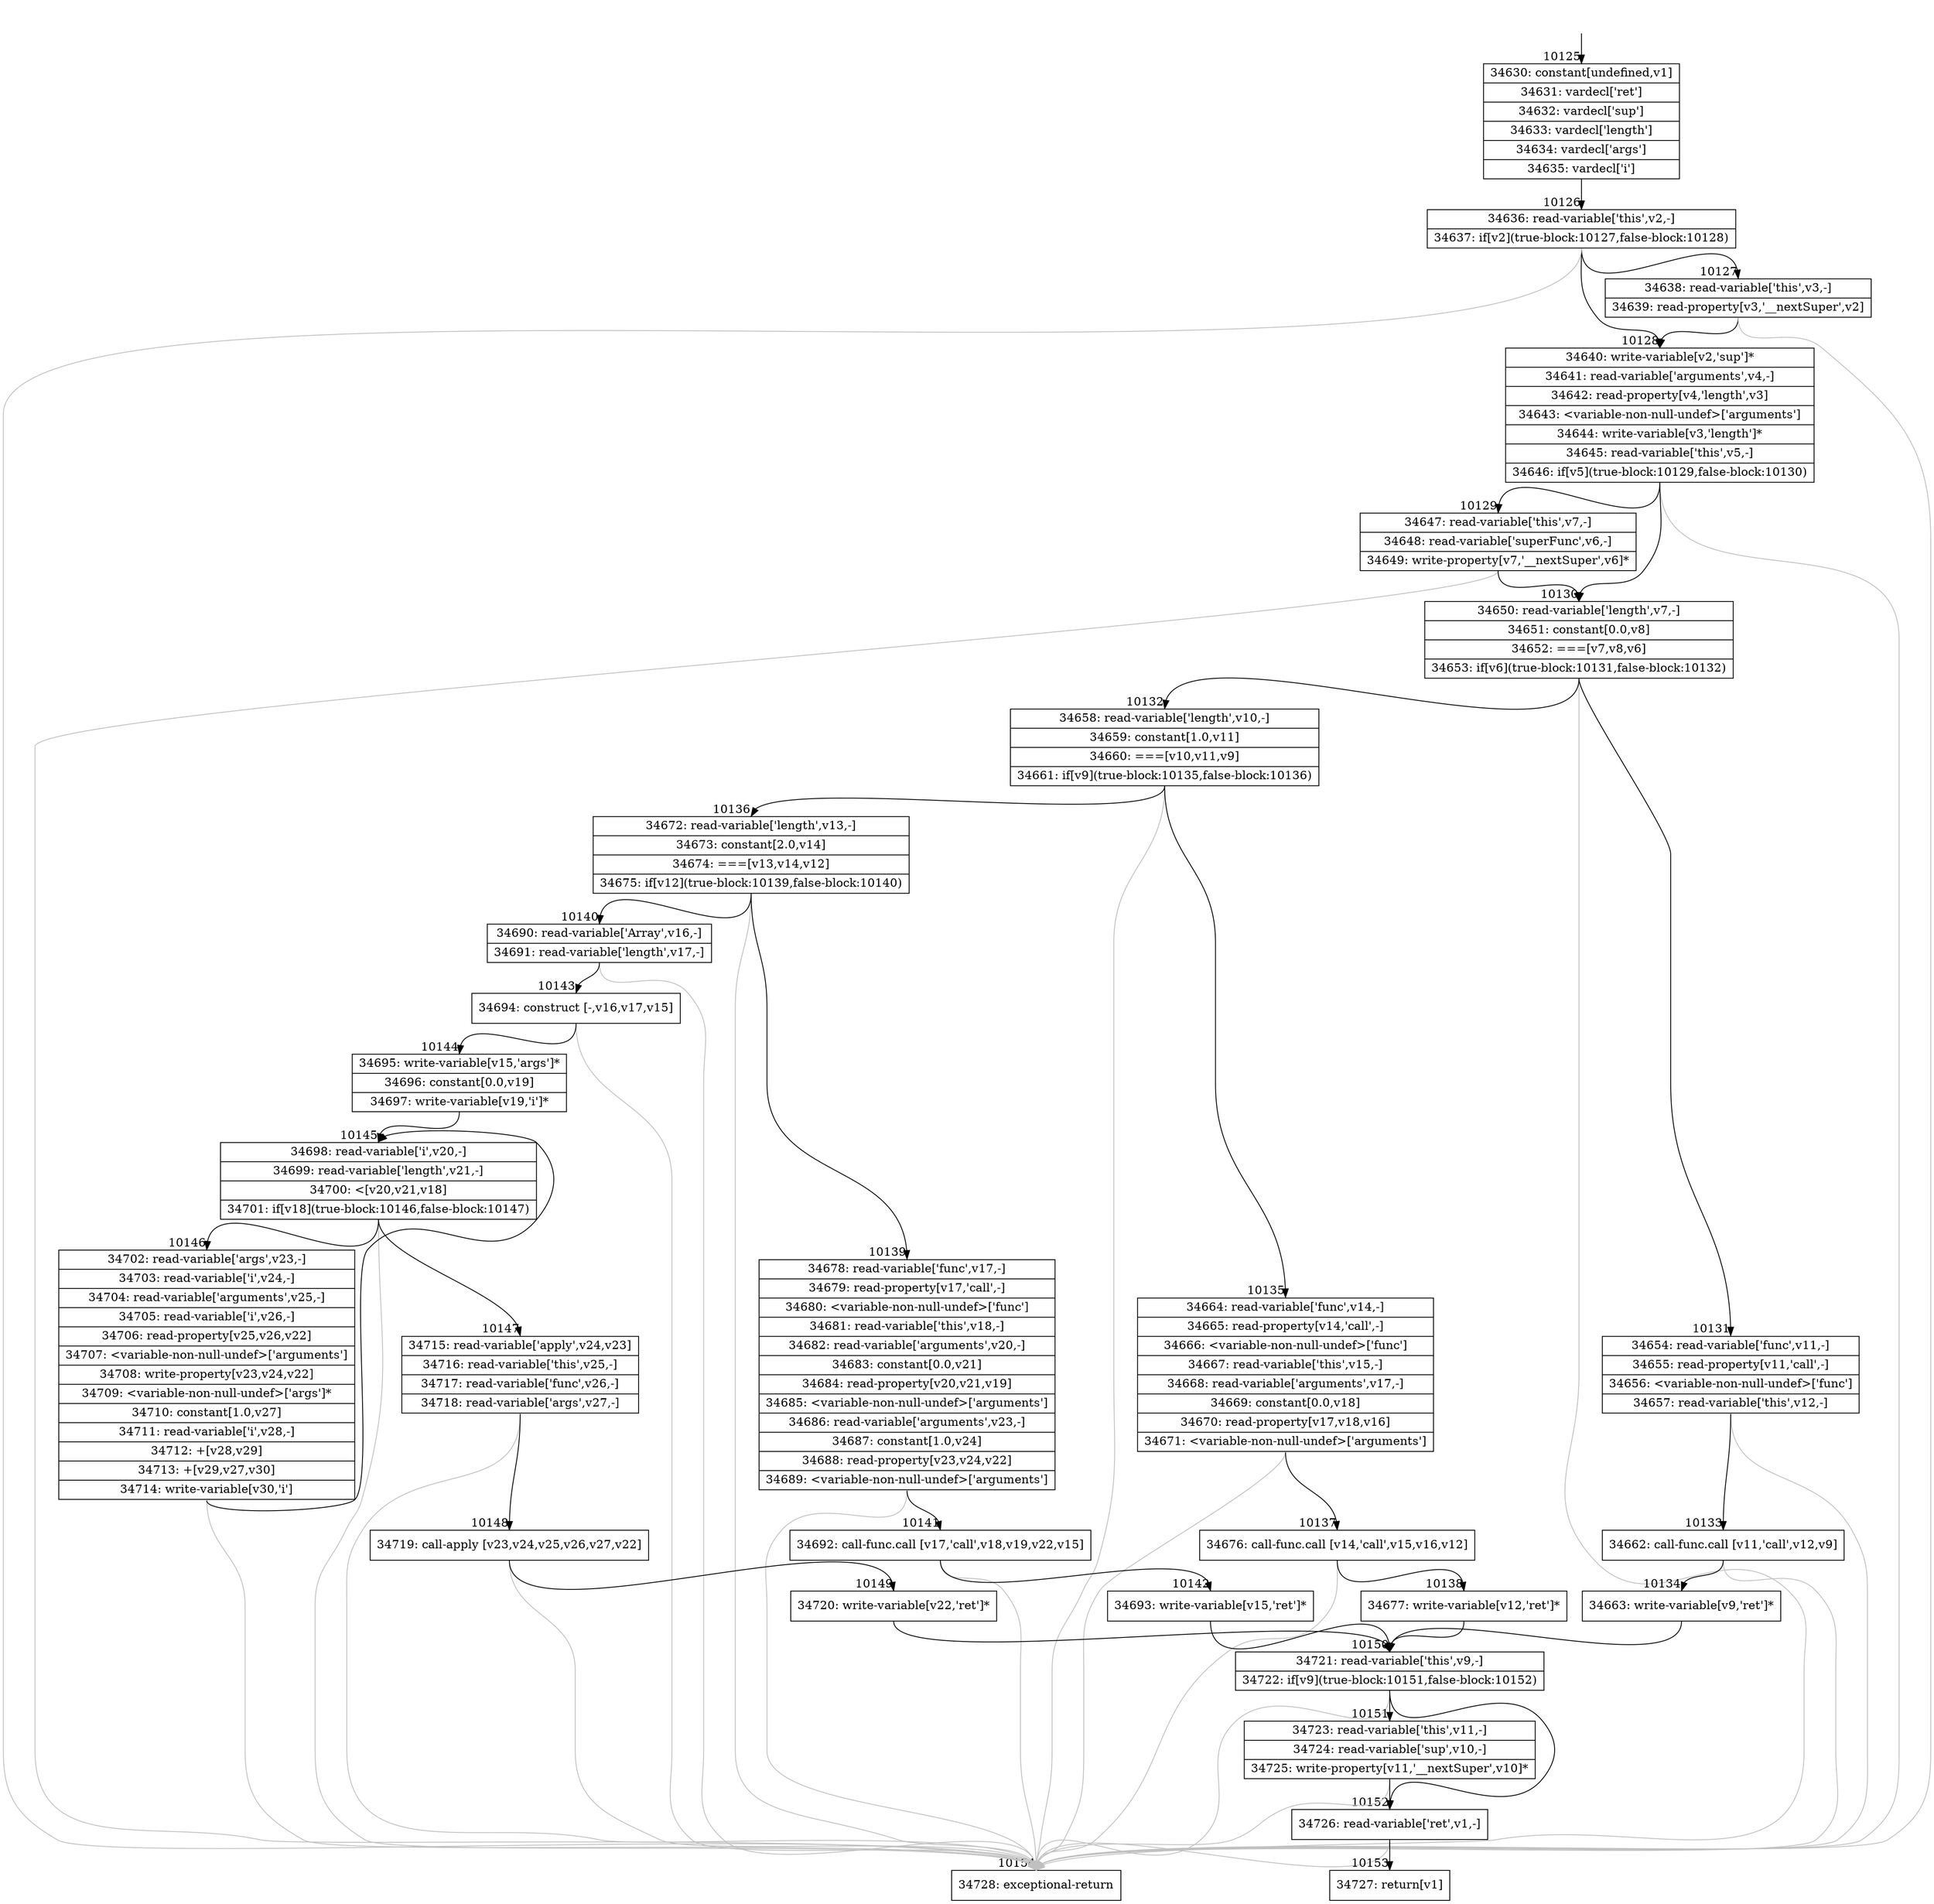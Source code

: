 digraph {
rankdir="TD"
BB_entry868[shape=none,label=""];
BB_entry868 -> BB10125 [tailport=s, headport=n, headlabel="    10125"]
BB10125 [shape=record label="{34630: constant[undefined,v1]|34631: vardecl['ret']|34632: vardecl['sup']|34633: vardecl['length']|34634: vardecl['args']|34635: vardecl['i']}" ] 
BB10125 -> BB10126 [tailport=s, headport=n, headlabel="      10126"]
BB10126 [shape=record label="{34636: read-variable['this',v2,-]|34637: if[v2](true-block:10127,false-block:10128)}" ] 
BB10126 -> BB10128 [tailport=s, headport=n, headlabel="      10128"]
BB10126 -> BB10127 [tailport=s, headport=n, headlabel="      10127"]
BB10126 -> BB10154 [tailport=s, headport=n, color=gray, headlabel="      10154"]
BB10127 [shape=record label="{34638: read-variable['this',v3,-]|34639: read-property[v3,'__nextSuper',v2]}" ] 
BB10127 -> BB10128 [tailport=s, headport=n]
BB10127 -> BB10154 [tailport=s, headport=n, color=gray]
BB10128 [shape=record label="{34640: write-variable[v2,'sup']*|34641: read-variable['arguments',v4,-]|34642: read-property[v4,'length',v3]|34643: \<variable-non-null-undef\>['arguments']|34644: write-variable[v3,'length']*|34645: read-variable['this',v5,-]|34646: if[v5](true-block:10129,false-block:10130)}" ] 
BB10128 -> BB10129 [tailport=s, headport=n, headlabel="      10129"]
BB10128 -> BB10130 [tailport=s, headport=n, headlabel="      10130"]
BB10128 -> BB10154 [tailport=s, headport=n, color=gray]
BB10129 [shape=record label="{34647: read-variable['this',v7,-]|34648: read-variable['superFunc',v6,-]|34649: write-property[v7,'__nextSuper',v6]*}" ] 
BB10129 -> BB10130 [tailport=s, headport=n]
BB10129 -> BB10154 [tailport=s, headport=n, color=gray]
BB10130 [shape=record label="{34650: read-variable['length',v7,-]|34651: constant[0.0,v8]|34652: ===[v7,v8,v6]|34653: if[v6](true-block:10131,false-block:10132)}" ] 
BB10130 -> BB10131 [tailport=s, headport=n, headlabel="      10131"]
BB10130 -> BB10132 [tailport=s, headport=n, headlabel="      10132"]
BB10130 -> BB10154 [tailport=s, headport=n, color=gray]
BB10131 [shape=record label="{34654: read-variable['func',v11,-]|34655: read-property[v11,'call',-]|34656: \<variable-non-null-undef\>['func']|34657: read-variable['this',v12,-]}" ] 
BB10131 -> BB10133 [tailport=s, headport=n, headlabel="      10133"]
BB10131 -> BB10154 [tailport=s, headport=n, color=gray]
BB10132 [shape=record label="{34658: read-variable['length',v10,-]|34659: constant[1.0,v11]|34660: ===[v10,v11,v9]|34661: if[v9](true-block:10135,false-block:10136)}" ] 
BB10132 -> BB10135 [tailport=s, headport=n, headlabel="      10135"]
BB10132 -> BB10136 [tailport=s, headport=n, headlabel="      10136"]
BB10132 -> BB10154 [tailport=s, headport=n, color=gray]
BB10133 [shape=record label="{34662: call-func.call [v11,'call',v12,v9]}" ] 
BB10133 -> BB10134 [tailport=s, headport=n, headlabel="      10134"]
BB10133 -> BB10154 [tailport=s, headport=n, color=gray]
BB10134 [shape=record label="{34663: write-variable[v9,'ret']*}" ] 
BB10134 -> BB10150 [tailport=s, headport=n, headlabel="      10150"]
BB10135 [shape=record label="{34664: read-variable['func',v14,-]|34665: read-property[v14,'call',-]|34666: \<variable-non-null-undef\>['func']|34667: read-variable['this',v15,-]|34668: read-variable['arguments',v17,-]|34669: constant[0.0,v18]|34670: read-property[v17,v18,v16]|34671: \<variable-non-null-undef\>['arguments']}" ] 
BB10135 -> BB10137 [tailport=s, headport=n, headlabel="      10137"]
BB10135 -> BB10154 [tailport=s, headport=n, color=gray]
BB10136 [shape=record label="{34672: read-variable['length',v13,-]|34673: constant[2.0,v14]|34674: ===[v13,v14,v12]|34675: if[v12](true-block:10139,false-block:10140)}" ] 
BB10136 -> BB10139 [tailport=s, headport=n, headlabel="      10139"]
BB10136 -> BB10140 [tailport=s, headport=n, headlabel="      10140"]
BB10136 -> BB10154 [tailport=s, headport=n, color=gray]
BB10137 [shape=record label="{34676: call-func.call [v14,'call',v15,v16,v12]}" ] 
BB10137 -> BB10138 [tailport=s, headport=n, headlabel="      10138"]
BB10137 -> BB10154 [tailport=s, headport=n, color=gray]
BB10138 [shape=record label="{34677: write-variable[v12,'ret']*}" ] 
BB10138 -> BB10150 [tailport=s, headport=n]
BB10139 [shape=record label="{34678: read-variable['func',v17,-]|34679: read-property[v17,'call',-]|34680: \<variable-non-null-undef\>['func']|34681: read-variable['this',v18,-]|34682: read-variable['arguments',v20,-]|34683: constant[0.0,v21]|34684: read-property[v20,v21,v19]|34685: \<variable-non-null-undef\>['arguments']|34686: read-variable['arguments',v23,-]|34687: constant[1.0,v24]|34688: read-property[v23,v24,v22]|34689: \<variable-non-null-undef\>['arguments']}" ] 
BB10139 -> BB10141 [tailport=s, headport=n, headlabel="      10141"]
BB10139 -> BB10154 [tailport=s, headport=n, color=gray]
BB10140 [shape=record label="{34690: read-variable['Array',v16,-]|34691: read-variable['length',v17,-]}" ] 
BB10140 -> BB10143 [tailport=s, headport=n, headlabel="      10143"]
BB10140 -> BB10154 [tailport=s, headport=n, color=gray]
BB10141 [shape=record label="{34692: call-func.call [v17,'call',v18,v19,v22,v15]}" ] 
BB10141 -> BB10142 [tailport=s, headport=n, headlabel="      10142"]
BB10141 -> BB10154 [tailport=s, headport=n, color=gray]
BB10142 [shape=record label="{34693: write-variable[v15,'ret']*}" ] 
BB10142 -> BB10150 [tailport=s, headport=n]
BB10143 [shape=record label="{34694: construct [-,v16,v17,v15]}" ] 
BB10143 -> BB10144 [tailport=s, headport=n, headlabel="      10144"]
BB10143 -> BB10154 [tailport=s, headport=n, color=gray]
BB10144 [shape=record label="{34695: write-variable[v15,'args']*|34696: constant[0.0,v19]|34697: write-variable[v19,'i']*}" ] 
BB10144 -> BB10145 [tailport=s, headport=n, headlabel="      10145"]
BB10145 [shape=record label="{34698: read-variable['i',v20,-]|34699: read-variable['length',v21,-]|34700: \<[v20,v21,v18]|34701: if[v18](true-block:10146,false-block:10147)}" ] 
BB10145 -> BB10146 [tailport=s, headport=n, headlabel="      10146"]
BB10145 -> BB10147 [tailport=s, headport=n, headlabel="      10147"]
BB10145 -> BB10154 [tailport=s, headport=n, color=gray]
BB10146 [shape=record label="{34702: read-variable['args',v23,-]|34703: read-variable['i',v24,-]|34704: read-variable['arguments',v25,-]|34705: read-variable['i',v26,-]|34706: read-property[v25,v26,v22]|34707: \<variable-non-null-undef\>['arguments']|34708: write-property[v23,v24,v22]|34709: \<variable-non-null-undef\>['args']*|34710: constant[1.0,v27]|34711: read-variable['i',v28,-]|34712: +[v28,v29]|34713: +[v29,v27,v30]|34714: write-variable[v30,'i']}" ] 
BB10146 -> BB10145 [tailport=s, headport=n]
BB10146 -> BB10154 [tailport=s, headport=n, color=gray]
BB10147 [shape=record label="{34715: read-variable['apply',v24,v23]|34716: read-variable['this',v25,-]|34717: read-variable['func',v26,-]|34718: read-variable['args',v27,-]}" ] 
BB10147 -> BB10148 [tailport=s, headport=n, headlabel="      10148"]
BB10147 -> BB10154 [tailport=s, headport=n, color=gray]
BB10148 [shape=record label="{34719: call-apply [v23,v24,v25,v26,v27,v22]}" ] 
BB10148 -> BB10149 [tailport=s, headport=n, headlabel="      10149"]
BB10148 -> BB10154 [tailport=s, headport=n, color=gray]
BB10149 [shape=record label="{34720: write-variable[v22,'ret']*}" ] 
BB10149 -> BB10150 [tailport=s, headport=n]
BB10150 [shape=record label="{34721: read-variable['this',v9,-]|34722: if[v9](true-block:10151,false-block:10152)}" ] 
BB10150 -> BB10151 [tailport=s, headport=n, headlabel="      10151"]
BB10150 -> BB10152 [tailport=s, headport=n, headlabel="      10152"]
BB10150 -> BB10154 [tailport=s, headport=n, color=gray]
BB10151 [shape=record label="{34723: read-variable['this',v11,-]|34724: read-variable['sup',v10,-]|34725: write-property[v11,'__nextSuper',v10]*}" ] 
BB10151 -> BB10152 [tailport=s, headport=n]
BB10151 -> BB10154 [tailport=s, headport=n, color=gray]
BB10152 [shape=record label="{34726: read-variable['ret',v1,-]}" ] 
BB10152 -> BB10153 [tailport=s, headport=n, headlabel="      10153"]
BB10152 -> BB10154 [tailport=s, headport=n, color=gray]
BB10153 [shape=record label="{34727: return[v1]}" ] 
BB10154 [shape=record label="{34728: exceptional-return}" ] 
//#$~ 18300
}
